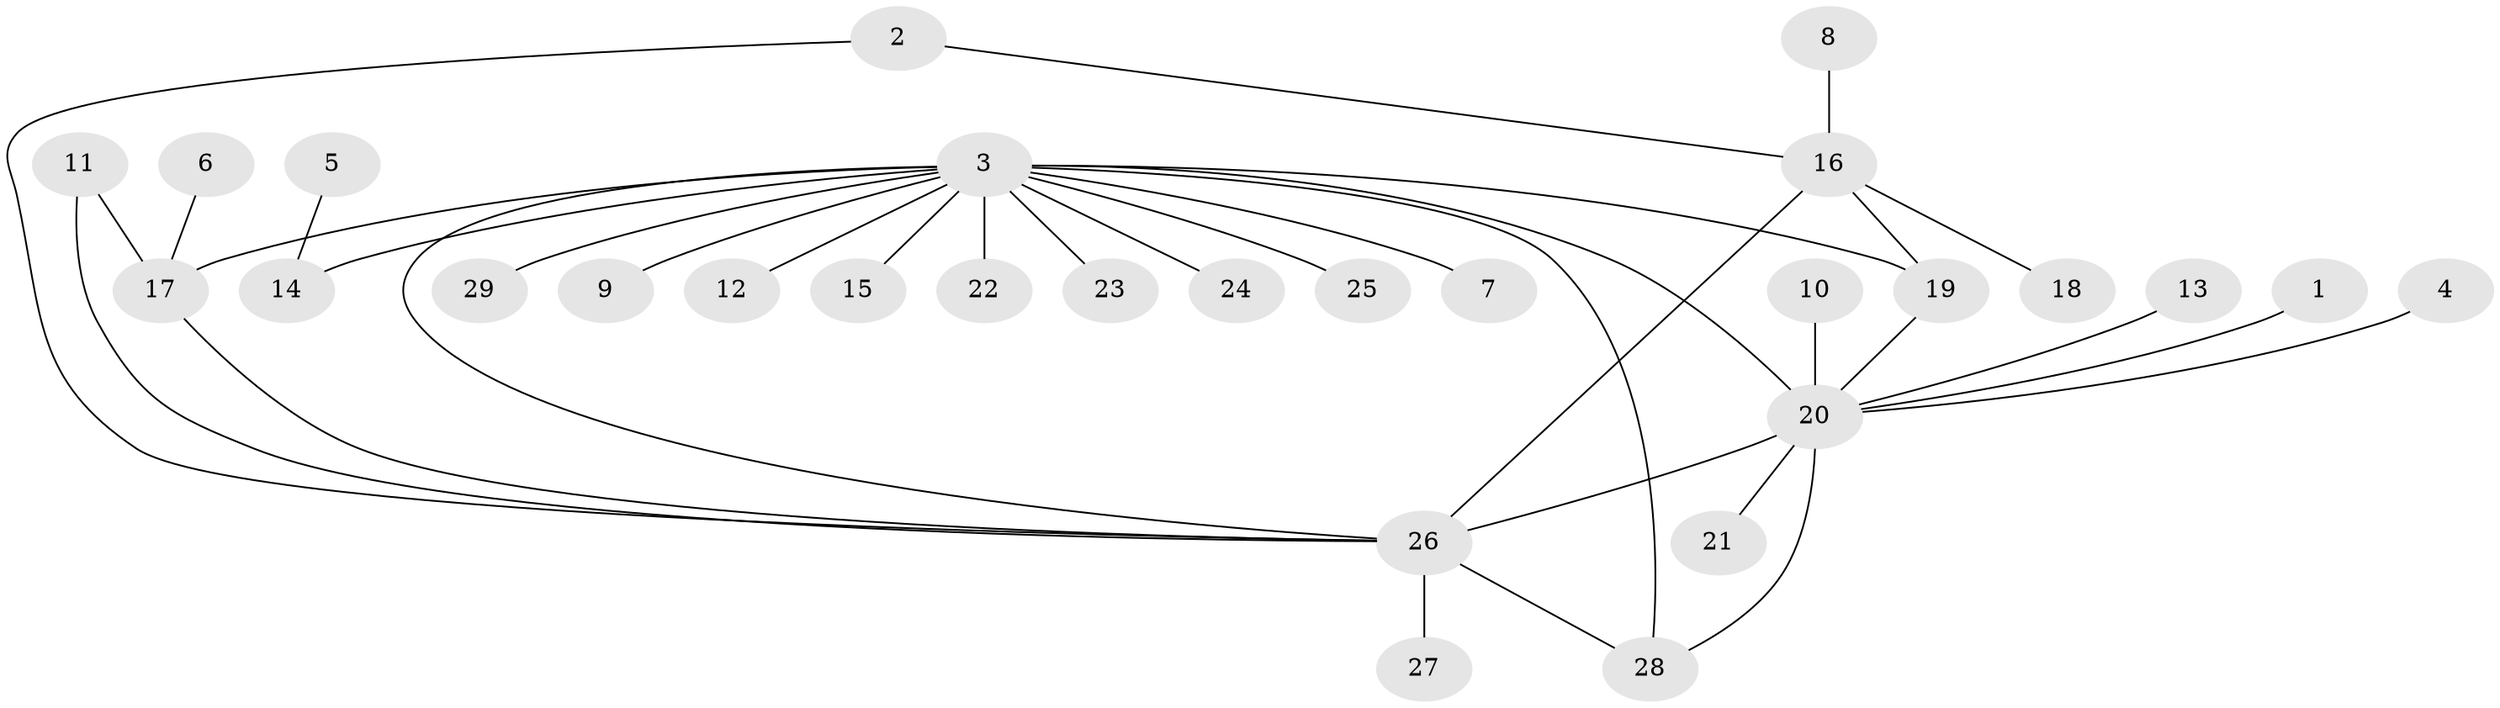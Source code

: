 // original degree distribution, {20: 0.017241379310344827, 1: 0.5862068965517241, 5: 0.034482758620689655, 7: 0.017241379310344827, 4: 0.034482758620689655, 2: 0.1724137931034483, 3: 0.10344827586206896, 16: 0.017241379310344827, 9: 0.017241379310344827}
// Generated by graph-tools (version 1.1) at 2025/26/03/09/25 03:26:08]
// undirected, 29 vertices, 36 edges
graph export_dot {
graph [start="1"]
  node [color=gray90,style=filled];
  1;
  2;
  3;
  4;
  5;
  6;
  7;
  8;
  9;
  10;
  11;
  12;
  13;
  14;
  15;
  16;
  17;
  18;
  19;
  20;
  21;
  22;
  23;
  24;
  25;
  26;
  27;
  28;
  29;
  1 -- 20 [weight=1.0];
  2 -- 16 [weight=1.0];
  2 -- 26 [weight=1.0];
  3 -- 7 [weight=1.0];
  3 -- 9 [weight=1.0];
  3 -- 12 [weight=1.0];
  3 -- 14 [weight=1.0];
  3 -- 15 [weight=1.0];
  3 -- 17 [weight=2.0];
  3 -- 19 [weight=1.0];
  3 -- 20 [weight=2.0];
  3 -- 22 [weight=1.0];
  3 -- 23 [weight=1.0];
  3 -- 24 [weight=1.0];
  3 -- 25 [weight=1.0];
  3 -- 26 [weight=1.0];
  3 -- 28 [weight=1.0];
  3 -- 29 [weight=1.0];
  4 -- 20 [weight=1.0];
  5 -- 14 [weight=1.0];
  6 -- 17 [weight=1.0];
  8 -- 16 [weight=1.0];
  10 -- 20 [weight=1.0];
  11 -- 17 [weight=1.0];
  11 -- 26 [weight=1.0];
  13 -- 20 [weight=1.0];
  16 -- 18 [weight=1.0];
  16 -- 19 [weight=1.0];
  16 -- 26 [weight=1.0];
  17 -- 26 [weight=1.0];
  19 -- 20 [weight=1.0];
  20 -- 21 [weight=1.0];
  20 -- 26 [weight=2.0];
  20 -- 28 [weight=2.0];
  26 -- 27 [weight=1.0];
  26 -- 28 [weight=1.0];
}
